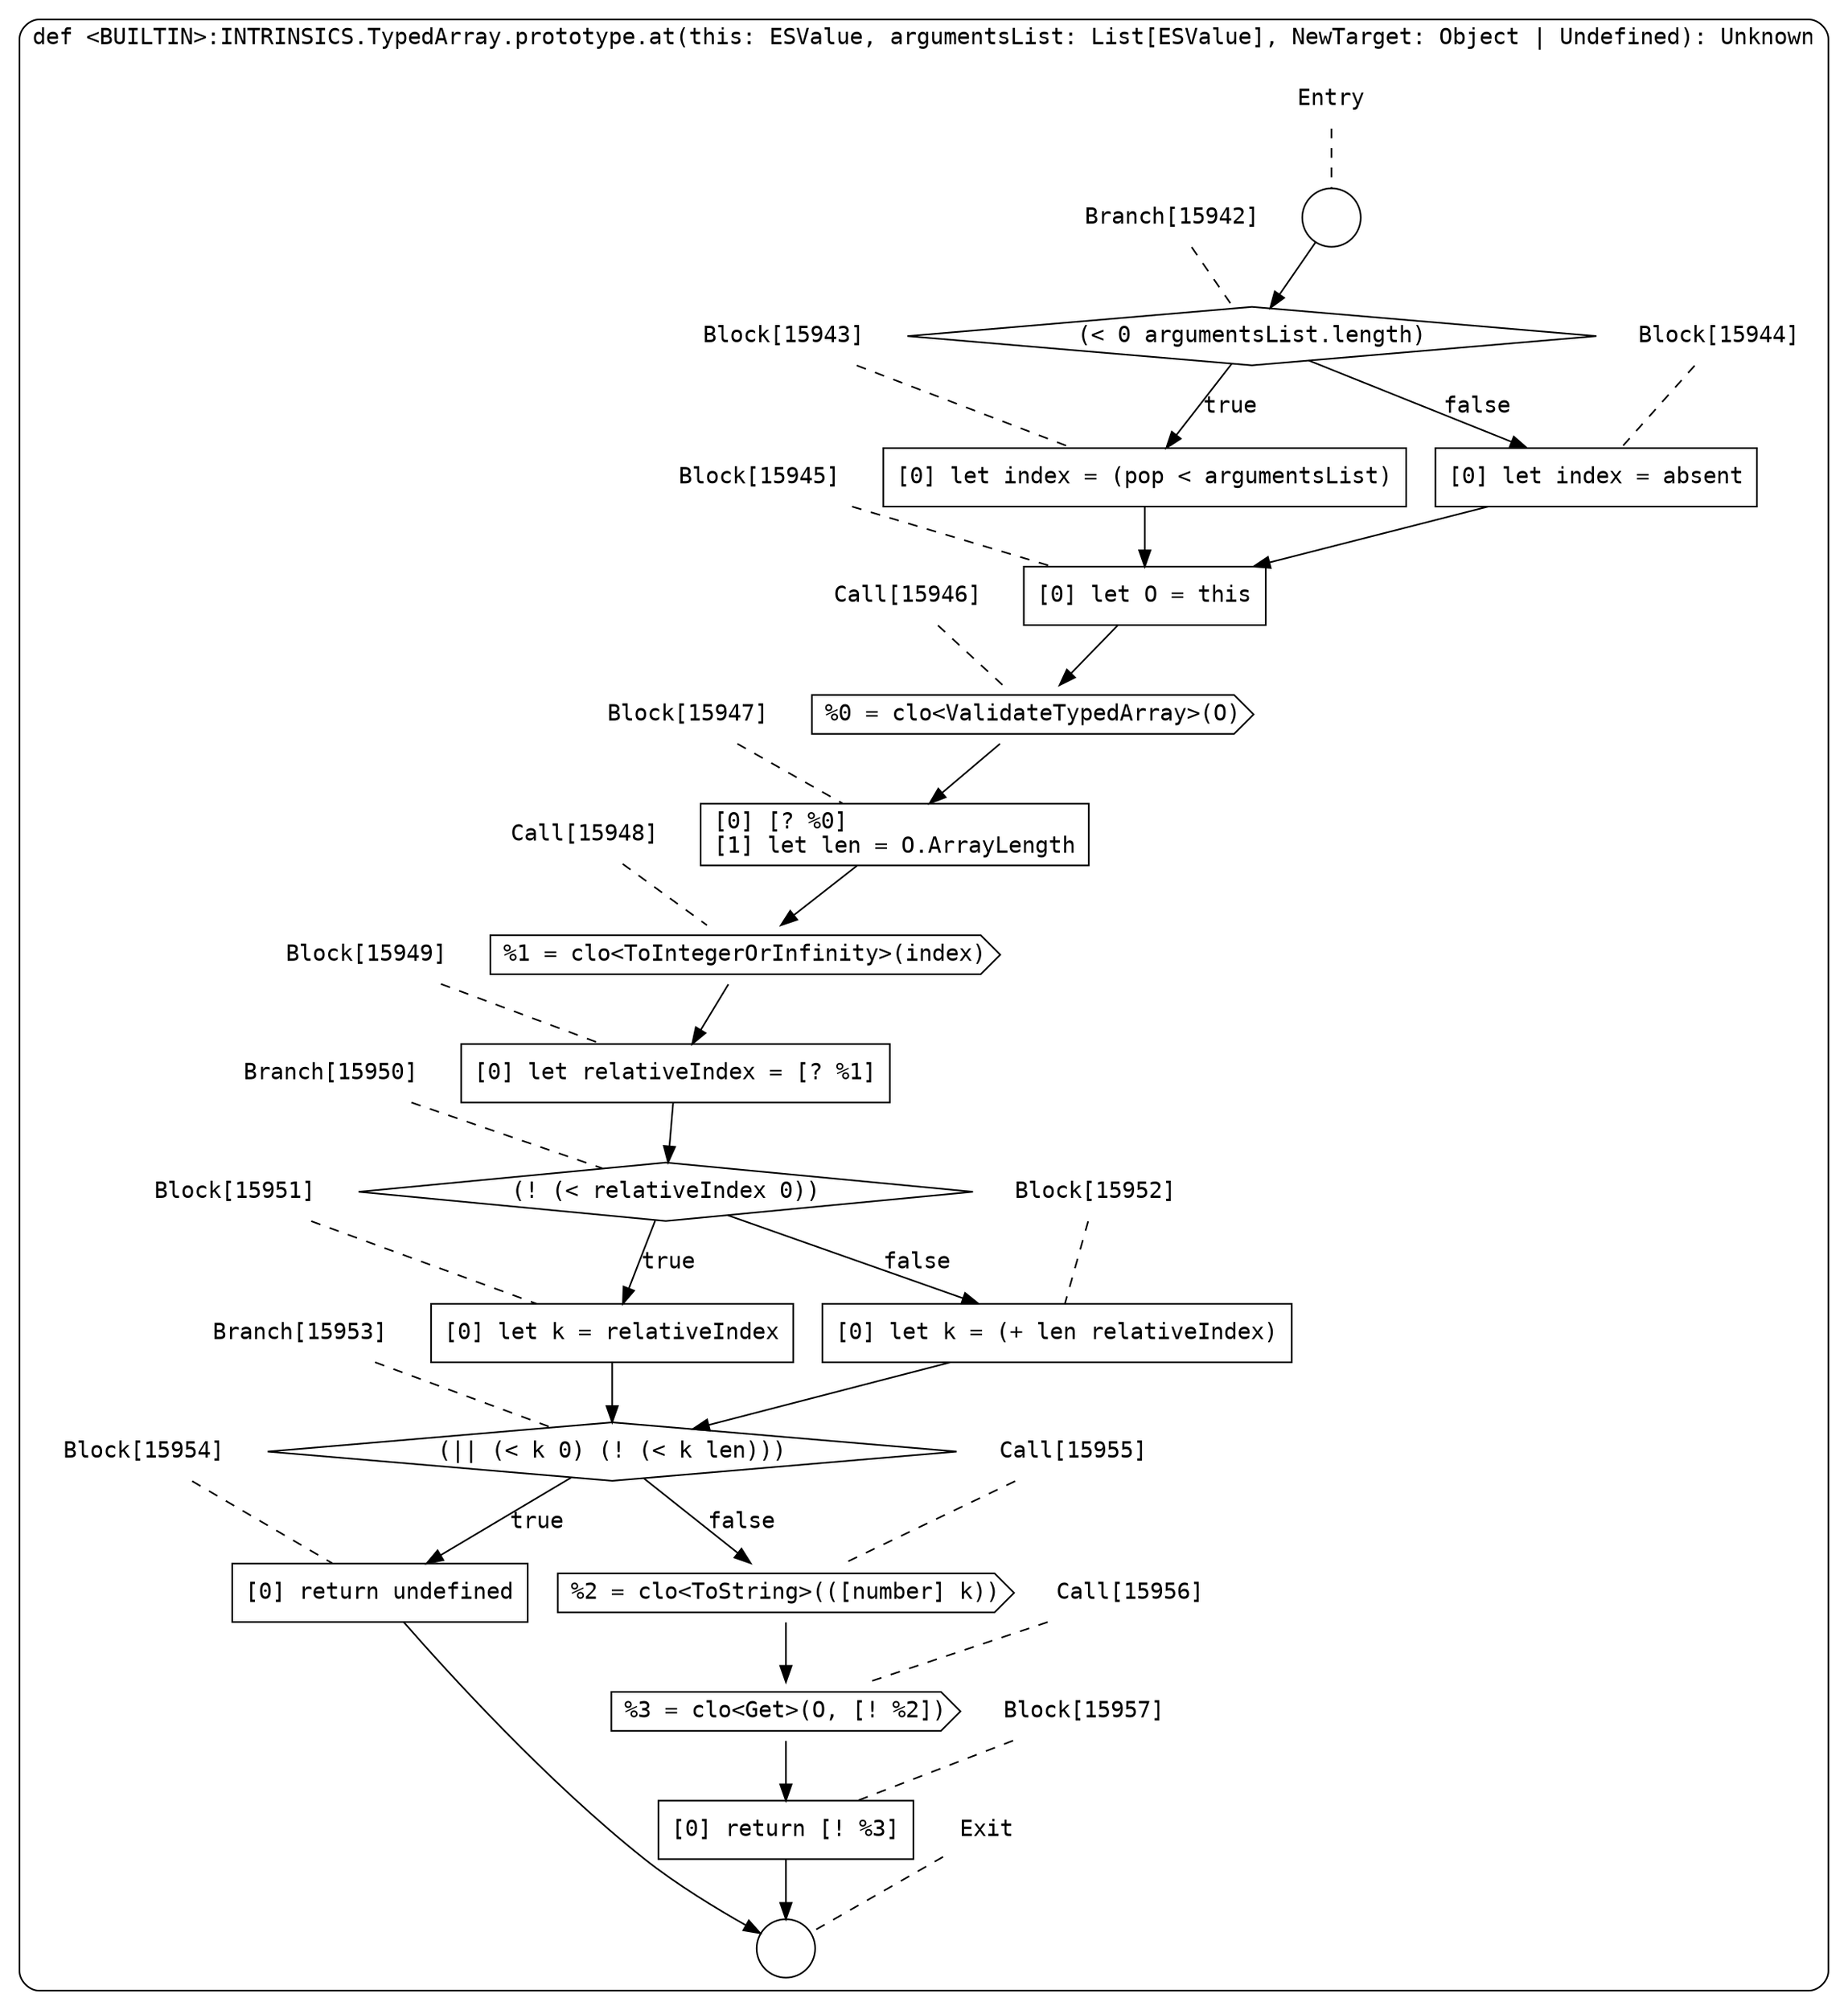 digraph {
  graph [fontname = "Consolas"]
  node [fontname = "Consolas"]
  edge [fontname = "Consolas"]
  subgraph cluster2388 {
    label = "def <BUILTIN>:INTRINSICS.TypedArray.prototype.at(this: ESValue, argumentsList: List[ESValue], NewTarget: Object | Undefined): Unknown"
    style = rounded
    cluster2388_entry_name [shape=none, label=<<font color="black">Entry</font>>]
    cluster2388_entry_name -> cluster2388_entry [arrowhead=none, color="black", style=dashed]
    cluster2388_entry [shape=circle label=" " color="black" fillcolor="white" style=filled]
    cluster2388_entry -> node15942 [color="black"]
    cluster2388_exit_name [shape=none, label=<<font color="black">Exit</font>>]
    cluster2388_exit_name -> cluster2388_exit [arrowhead=none, color="black", style=dashed]
    cluster2388_exit [shape=circle label=" " color="black" fillcolor="white" style=filled]
    node15942_name [shape=none, label=<<font color="black">Branch[15942]</font>>]
    node15942_name -> node15942 [arrowhead=none, color="black", style=dashed]
    node15942 [shape=diamond, label=<<font color="black">(&lt; 0 argumentsList.length)</font>> color="black" fillcolor="white", style=filled]
    node15942 -> node15943 [label=<<font color="black">true</font>> color="black"]
    node15942 -> node15944 [label=<<font color="black">false</font>> color="black"]
    node15943_name [shape=none, label=<<font color="black">Block[15943]</font>>]
    node15943_name -> node15943 [arrowhead=none, color="black", style=dashed]
    node15943 [shape=box, label=<<font color="black">[0] let index = (pop &lt; argumentsList)<BR ALIGN="LEFT"/></font>> color="black" fillcolor="white", style=filled]
    node15943 -> node15945 [color="black"]
    node15944_name [shape=none, label=<<font color="black">Block[15944]</font>>]
    node15944_name -> node15944 [arrowhead=none, color="black", style=dashed]
    node15944 [shape=box, label=<<font color="black">[0] let index = absent<BR ALIGN="LEFT"/></font>> color="black" fillcolor="white", style=filled]
    node15944 -> node15945 [color="black"]
    node15945_name [shape=none, label=<<font color="black">Block[15945]</font>>]
    node15945_name -> node15945 [arrowhead=none, color="black", style=dashed]
    node15945 [shape=box, label=<<font color="black">[0] let O = this<BR ALIGN="LEFT"/></font>> color="black" fillcolor="white", style=filled]
    node15945 -> node15946 [color="black"]
    node15946_name [shape=none, label=<<font color="black">Call[15946]</font>>]
    node15946_name -> node15946 [arrowhead=none, color="black", style=dashed]
    node15946 [shape=cds, label=<<font color="black">%0 = clo&lt;ValidateTypedArray&gt;(O)</font>> color="black" fillcolor="white", style=filled]
    node15946 -> node15947 [color="black"]
    node15947_name [shape=none, label=<<font color="black">Block[15947]</font>>]
    node15947_name -> node15947 [arrowhead=none, color="black", style=dashed]
    node15947 [shape=box, label=<<font color="black">[0] [? %0]<BR ALIGN="LEFT"/>[1] let len = O.ArrayLength<BR ALIGN="LEFT"/></font>> color="black" fillcolor="white", style=filled]
    node15947 -> node15948 [color="black"]
    node15948_name [shape=none, label=<<font color="black">Call[15948]</font>>]
    node15948_name -> node15948 [arrowhead=none, color="black", style=dashed]
    node15948 [shape=cds, label=<<font color="black">%1 = clo&lt;ToIntegerOrInfinity&gt;(index)</font>> color="black" fillcolor="white", style=filled]
    node15948 -> node15949 [color="black"]
    node15949_name [shape=none, label=<<font color="black">Block[15949]</font>>]
    node15949_name -> node15949 [arrowhead=none, color="black", style=dashed]
    node15949 [shape=box, label=<<font color="black">[0] let relativeIndex = [? %1]<BR ALIGN="LEFT"/></font>> color="black" fillcolor="white", style=filled]
    node15949 -> node15950 [color="black"]
    node15950_name [shape=none, label=<<font color="black">Branch[15950]</font>>]
    node15950_name -> node15950 [arrowhead=none, color="black", style=dashed]
    node15950 [shape=diamond, label=<<font color="black">(! (&lt; relativeIndex 0))</font>> color="black" fillcolor="white", style=filled]
    node15950 -> node15951 [label=<<font color="black">true</font>> color="black"]
    node15950 -> node15952 [label=<<font color="black">false</font>> color="black"]
    node15951_name [shape=none, label=<<font color="black">Block[15951]</font>>]
    node15951_name -> node15951 [arrowhead=none, color="black", style=dashed]
    node15951 [shape=box, label=<<font color="black">[0] let k = relativeIndex<BR ALIGN="LEFT"/></font>> color="black" fillcolor="white", style=filled]
    node15951 -> node15953 [color="black"]
    node15952_name [shape=none, label=<<font color="black">Block[15952]</font>>]
    node15952_name -> node15952 [arrowhead=none, color="black", style=dashed]
    node15952 [shape=box, label=<<font color="black">[0] let k = (+ len relativeIndex)<BR ALIGN="LEFT"/></font>> color="black" fillcolor="white", style=filled]
    node15952 -> node15953 [color="black"]
    node15953_name [shape=none, label=<<font color="black">Branch[15953]</font>>]
    node15953_name -> node15953 [arrowhead=none, color="black", style=dashed]
    node15953 [shape=diamond, label=<<font color="black">(|| (&lt; k 0) (! (&lt; k len)))</font>> color="black" fillcolor="white", style=filled]
    node15953 -> node15954 [label=<<font color="black">true</font>> color="black"]
    node15953 -> node15955 [label=<<font color="black">false</font>> color="black"]
    node15954_name [shape=none, label=<<font color="black">Block[15954]</font>>]
    node15954_name -> node15954 [arrowhead=none, color="black", style=dashed]
    node15954 [shape=box, label=<<font color="black">[0] return undefined<BR ALIGN="LEFT"/></font>> color="black" fillcolor="white", style=filled]
    node15954 -> cluster2388_exit [color="black"]
    node15955_name [shape=none, label=<<font color="black">Call[15955]</font>>]
    node15955_name -> node15955 [arrowhead=none, color="black", style=dashed]
    node15955 [shape=cds, label=<<font color="black">%2 = clo&lt;ToString&gt;(([number] k))</font>> color="black" fillcolor="white", style=filled]
    node15955 -> node15956 [color="black"]
    node15956_name [shape=none, label=<<font color="black">Call[15956]</font>>]
    node15956_name -> node15956 [arrowhead=none, color="black", style=dashed]
    node15956 [shape=cds, label=<<font color="black">%3 = clo&lt;Get&gt;(O, [! %2])</font>> color="black" fillcolor="white", style=filled]
    node15956 -> node15957 [color="black"]
    node15957_name [shape=none, label=<<font color="black">Block[15957]</font>>]
    node15957_name -> node15957 [arrowhead=none, color="black", style=dashed]
    node15957 [shape=box, label=<<font color="black">[0] return [! %3]<BR ALIGN="LEFT"/></font>> color="black" fillcolor="white", style=filled]
    node15957 -> cluster2388_exit [color="black"]
  }
}